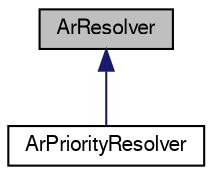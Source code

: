digraph G
{
  edge [fontname="FreeSans",fontsize=10,labelfontname="FreeSans",labelfontsize=10];
  node [fontname="FreeSans",fontsize=10,shape=record];
  Node1 [label="ArResolver",height=0.2,width=0.4,color="black", fillcolor="grey75", style="filled" fontcolor="black"];
  Node1 -> Node2 [dir=back,color="midnightblue",fontsize=10,style="solid",fontname="FreeSans"];
  Node2 [label="ArPriorityResolver",height=0.2,width=0.4,color="black", fillcolor="white", style="filled",URL="$classArPriorityResolver.html",tooltip="(Default resolver), takes the action list and uses the priority to resolve"];
}
